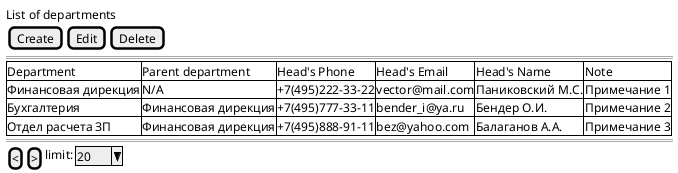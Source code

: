 @startsalt

{
List of departments

{[Create] | [Edit] | [Delete]}
==
{#
Department|Parent department  |Head's Phone  | Head's Email | Head's Name | Note
Финансовая дирекция|N/A|+7(495)222-33-22|   | vector@mail.com | Паниковский М.С. |  Примечание 1
Бухгалтерия| Финансовая дирекция|+7(495)777-33-11| bender_i@ya.ru | Бендер О.И. |  Примечание 2
Отдел расчета ЗП| Финансовая дирекция|+7(495)888-91-11| bez@yahoo.com | Балаганов А.А.|  Примечание 3
}
==
{[<]|[>]|limit:| ^ 20 ^}
}
@endsalt